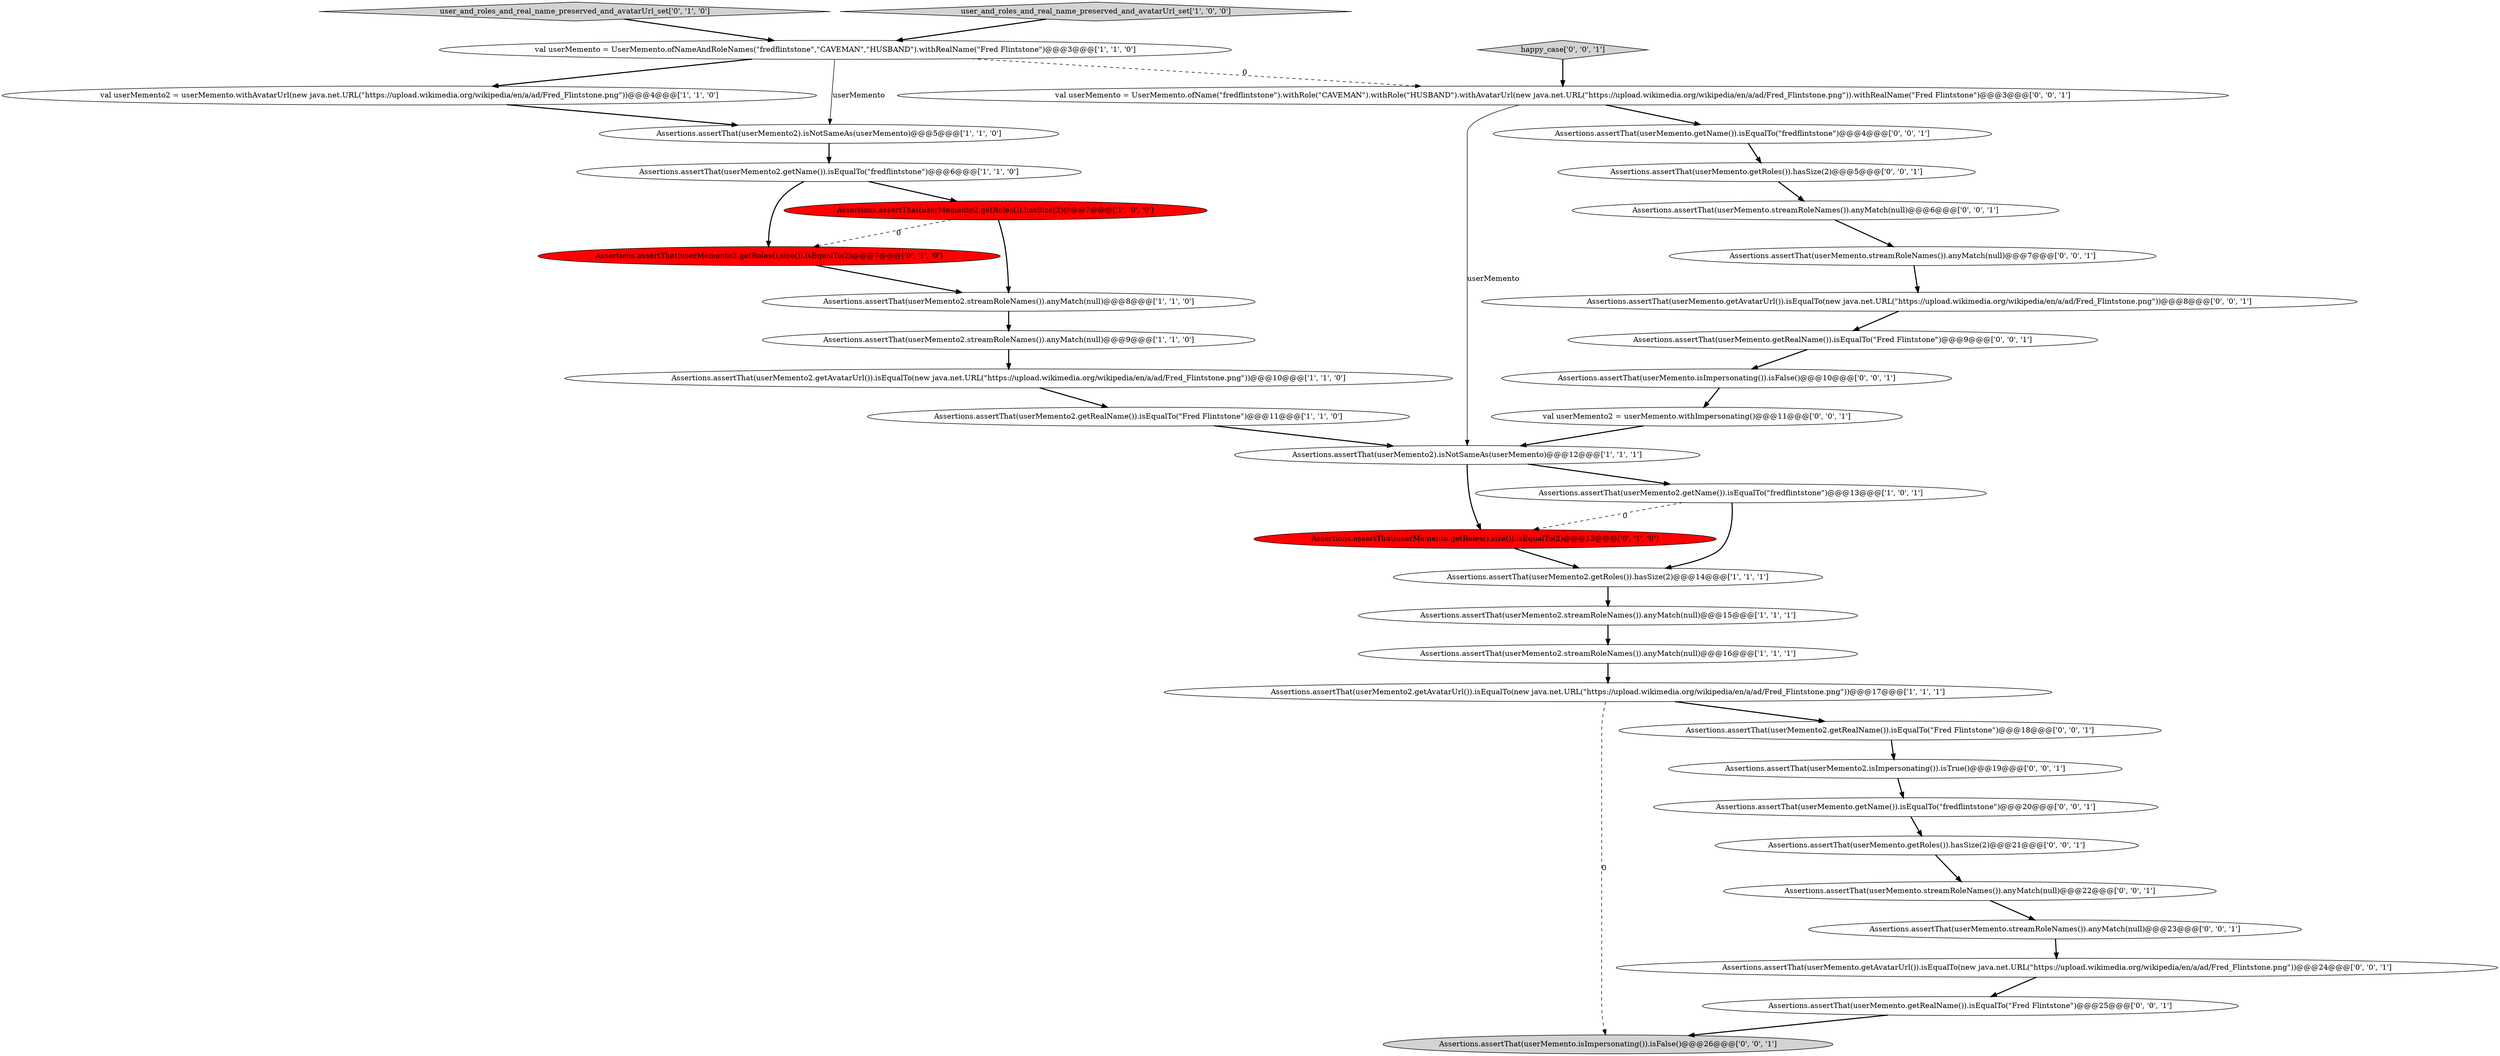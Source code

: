 digraph {
17 [style = filled, label = "user_and_roles_and_real_name_preserved_and_avatarUrl_set['0', '1', '0']", fillcolor = lightgray, shape = diamond image = "AAA0AAABBB2BBB"];
14 [style = filled, label = "val userMemento = UserMemento.ofNameAndRoleNames(\"fredflintstone\",\"CAVEMAN\",\"HUSBAND\").withRealName(\"Fred Flintstone\")@@@3@@@['1', '1', '0']", fillcolor = white, shape = ellipse image = "AAA0AAABBB1BBB"];
34 [style = filled, label = "Assertions.assertThat(userMemento.isImpersonating()).isFalse()@@@10@@@['0', '0', '1']", fillcolor = white, shape = ellipse image = "AAA0AAABBB3BBB"];
18 [style = filled, label = "Assertions.assertThat(userMemento.getRoles().size()).isEqualTo(2)@@@13@@@['0', '1', '0']", fillcolor = red, shape = ellipse image = "AAA1AAABBB2BBB"];
21 [style = filled, label = "Assertions.assertThat(userMemento.streamRoleNames()).anyMatch(null)@@@7@@@['0', '0', '1']", fillcolor = white, shape = ellipse image = "AAA0AAABBB3BBB"];
24 [style = filled, label = "Assertions.assertThat(userMemento.streamRoleNames()).anyMatch(null)@@@23@@@['0', '0', '1']", fillcolor = white, shape = ellipse image = "AAA0AAABBB3BBB"];
31 [style = filled, label = "Assertions.assertThat(userMemento.streamRoleNames()).anyMatch(null)@@@22@@@['0', '0', '1']", fillcolor = white, shape = ellipse image = "AAA0AAABBB3BBB"];
16 [style = filled, label = "Assertions.assertThat(userMemento2.getRoles().size()).isEqualTo(2)@@@7@@@['0', '1', '0']", fillcolor = red, shape = ellipse image = "AAA1AAABBB2BBB"];
2 [style = filled, label = "Assertions.assertThat(userMemento2.streamRoleNames()).anyMatch(null)@@@16@@@['1', '1', '1']", fillcolor = white, shape = ellipse image = "AAA0AAABBB1BBB"];
9 [style = filled, label = "Assertions.assertThat(userMemento2.getAvatarUrl()).isEqualTo(new java.net.URL(\"https://upload.wikimedia.org/wikipedia/en/a/ad/Fred_Flintstone.png\"))@@@10@@@['1', '1', '0']", fillcolor = white, shape = ellipse image = "AAA0AAABBB1BBB"];
28 [style = filled, label = "val userMemento = UserMemento.ofName(\"fredflintstone\").withRole(\"CAVEMAN\").withRole(\"HUSBAND\").withAvatarUrl(new java.net.URL(\"https://upload.wikimedia.org/wikipedia/en/a/ad/Fred_Flintstone.png\")).withRealName(\"Fred Flintstone\")@@@3@@@['0', '0', '1']", fillcolor = white, shape = ellipse image = "AAA0AAABBB3BBB"];
35 [style = filled, label = "Assertions.assertThat(userMemento.getAvatarUrl()).isEqualTo(new java.net.URL(\"https://upload.wikimedia.org/wikipedia/en/a/ad/Fred_Flintstone.png\"))@@@8@@@['0', '0', '1']", fillcolor = white, shape = ellipse image = "AAA0AAABBB3BBB"];
26 [style = filled, label = "Assertions.assertThat(userMemento.isImpersonating()).isFalse()@@@26@@@['0', '0', '1']", fillcolor = lightgray, shape = ellipse image = "AAA0AAABBB3BBB"];
15 [style = filled, label = "Assertions.assertThat(userMemento2.getAvatarUrl()).isEqualTo(new java.net.URL(\"https://upload.wikimedia.org/wikipedia/en/a/ad/Fred_Flintstone.png\"))@@@17@@@['1', '1', '1']", fillcolor = white, shape = ellipse image = "AAA0AAABBB1BBB"];
25 [style = filled, label = "Assertions.assertThat(userMemento.streamRoleNames()).anyMatch(null)@@@6@@@['0', '0', '1']", fillcolor = white, shape = ellipse image = "AAA0AAABBB3BBB"];
19 [style = filled, label = "Assertions.assertThat(userMemento.getRealName()).isEqualTo(\"Fred Flintstone\")@@@25@@@['0', '0', '1']", fillcolor = white, shape = ellipse image = "AAA0AAABBB3BBB"];
23 [style = filled, label = "Assertions.assertThat(userMemento.getName()).isEqualTo(\"fredflintstone\")@@@20@@@['0', '0', '1']", fillcolor = white, shape = ellipse image = "AAA0AAABBB3BBB"];
12 [style = filled, label = "Assertions.assertThat(userMemento2.streamRoleNames()).anyMatch(null)@@@8@@@['1', '1', '0']", fillcolor = white, shape = ellipse image = "AAA0AAABBB1BBB"];
5 [style = filled, label = "Assertions.assertThat(userMemento2.streamRoleNames()).anyMatch(null)@@@15@@@['1', '1', '1']", fillcolor = white, shape = ellipse image = "AAA0AAABBB1BBB"];
27 [style = filled, label = "Assertions.assertThat(userMemento.getAvatarUrl()).isEqualTo(new java.net.URL(\"https://upload.wikimedia.org/wikipedia/en/a/ad/Fred_Flintstone.png\"))@@@24@@@['0', '0', '1']", fillcolor = white, shape = ellipse image = "AAA0AAABBB3BBB"];
0 [style = filled, label = "Assertions.assertThat(userMemento2.getRoles()).hasSize(2)@@@7@@@['1', '0', '0']", fillcolor = red, shape = ellipse image = "AAA1AAABBB1BBB"];
37 [style = filled, label = "Assertions.assertThat(userMemento.getRoles()).hasSize(2)@@@5@@@['0', '0', '1']", fillcolor = white, shape = ellipse image = "AAA0AAABBB3BBB"];
3 [style = filled, label = "Assertions.assertThat(userMemento2.getRoles()).hasSize(2)@@@14@@@['1', '1', '1']", fillcolor = white, shape = ellipse image = "AAA0AAABBB1BBB"];
11 [style = filled, label = "Assertions.assertThat(userMemento2.getName()).isEqualTo(\"fredflintstone\")@@@6@@@['1', '1', '0']", fillcolor = white, shape = ellipse image = "AAA0AAABBB1BBB"];
22 [style = filled, label = "Assertions.assertThat(userMemento2.isImpersonating()).isTrue()@@@19@@@['0', '0', '1']", fillcolor = white, shape = ellipse image = "AAA0AAABBB3BBB"];
10 [style = filled, label = "Assertions.assertThat(userMemento2.streamRoleNames()).anyMatch(null)@@@9@@@['1', '1', '0']", fillcolor = white, shape = ellipse image = "AAA0AAABBB1BBB"];
30 [style = filled, label = "val userMemento2 = userMemento.withImpersonating()@@@11@@@['0', '0', '1']", fillcolor = white, shape = ellipse image = "AAA0AAABBB3BBB"];
8 [style = filled, label = "Assertions.assertThat(userMemento2.getRealName()).isEqualTo(\"Fred Flintstone\")@@@11@@@['1', '1', '0']", fillcolor = white, shape = ellipse image = "AAA0AAABBB1BBB"];
1 [style = filled, label = "Assertions.assertThat(userMemento2.getName()).isEqualTo(\"fredflintstone\")@@@13@@@['1', '0', '1']", fillcolor = white, shape = ellipse image = "AAA0AAABBB1BBB"];
4 [style = filled, label = "user_and_roles_and_real_name_preserved_and_avatarUrl_set['1', '0', '0']", fillcolor = lightgray, shape = diamond image = "AAA0AAABBB1BBB"];
29 [style = filled, label = "happy_case['0', '0', '1']", fillcolor = lightgray, shape = diamond image = "AAA0AAABBB3BBB"];
7 [style = filled, label = "val userMemento2 = userMemento.withAvatarUrl(new java.net.URL(\"https://upload.wikimedia.org/wikipedia/en/a/ad/Fred_Flintstone.png\"))@@@4@@@['1', '1', '0']", fillcolor = white, shape = ellipse image = "AAA0AAABBB1BBB"];
33 [style = filled, label = "Assertions.assertThat(userMemento.getRealName()).isEqualTo(\"Fred Flintstone\")@@@9@@@['0', '0', '1']", fillcolor = white, shape = ellipse image = "AAA0AAABBB3BBB"];
13 [style = filled, label = "Assertions.assertThat(userMemento2).isNotSameAs(userMemento)@@@12@@@['1', '1', '1']", fillcolor = white, shape = ellipse image = "AAA0AAABBB1BBB"];
36 [style = filled, label = "Assertions.assertThat(userMemento.getRoles()).hasSize(2)@@@21@@@['0', '0', '1']", fillcolor = white, shape = ellipse image = "AAA0AAABBB3BBB"];
32 [style = filled, label = "Assertions.assertThat(userMemento2.getRealName()).isEqualTo(\"Fred Flintstone\")@@@18@@@['0', '0', '1']", fillcolor = white, shape = ellipse image = "AAA0AAABBB3BBB"];
6 [style = filled, label = "Assertions.assertThat(userMemento2).isNotSameAs(userMemento)@@@5@@@['1', '1', '0']", fillcolor = white, shape = ellipse image = "AAA0AAABBB1BBB"];
20 [style = filled, label = "Assertions.assertThat(userMemento.getName()).isEqualTo(\"fredflintstone\")@@@4@@@['0', '0', '1']", fillcolor = white, shape = ellipse image = "AAA0AAABBB3BBB"];
11->16 [style = bold, label=""];
18->3 [style = bold, label=""];
32->22 [style = bold, label=""];
4->14 [style = bold, label=""];
30->13 [style = bold, label=""];
28->20 [style = bold, label=""];
14->28 [style = dashed, label="0"];
31->24 [style = bold, label=""];
0->12 [style = bold, label=""];
37->25 [style = bold, label=""];
36->31 [style = bold, label=""];
0->16 [style = dashed, label="0"];
35->33 [style = bold, label=""];
1->3 [style = bold, label=""];
1->18 [style = dashed, label="0"];
8->13 [style = bold, label=""];
9->8 [style = bold, label=""];
22->23 [style = bold, label=""];
34->30 [style = bold, label=""];
13->1 [style = bold, label=""];
14->7 [style = bold, label=""];
29->28 [style = bold, label=""];
5->2 [style = bold, label=""];
3->5 [style = bold, label=""];
11->0 [style = bold, label=""];
12->10 [style = bold, label=""];
17->14 [style = bold, label=""];
19->26 [style = bold, label=""];
6->11 [style = bold, label=""];
14->6 [style = solid, label="userMemento"];
2->15 [style = bold, label=""];
7->6 [style = bold, label=""];
20->37 [style = bold, label=""];
15->26 [style = dashed, label="0"];
23->36 [style = bold, label=""];
10->9 [style = bold, label=""];
27->19 [style = bold, label=""];
21->35 [style = bold, label=""];
15->32 [style = bold, label=""];
33->34 [style = bold, label=""];
16->12 [style = bold, label=""];
24->27 [style = bold, label=""];
25->21 [style = bold, label=""];
13->18 [style = bold, label=""];
28->13 [style = solid, label="userMemento"];
}

